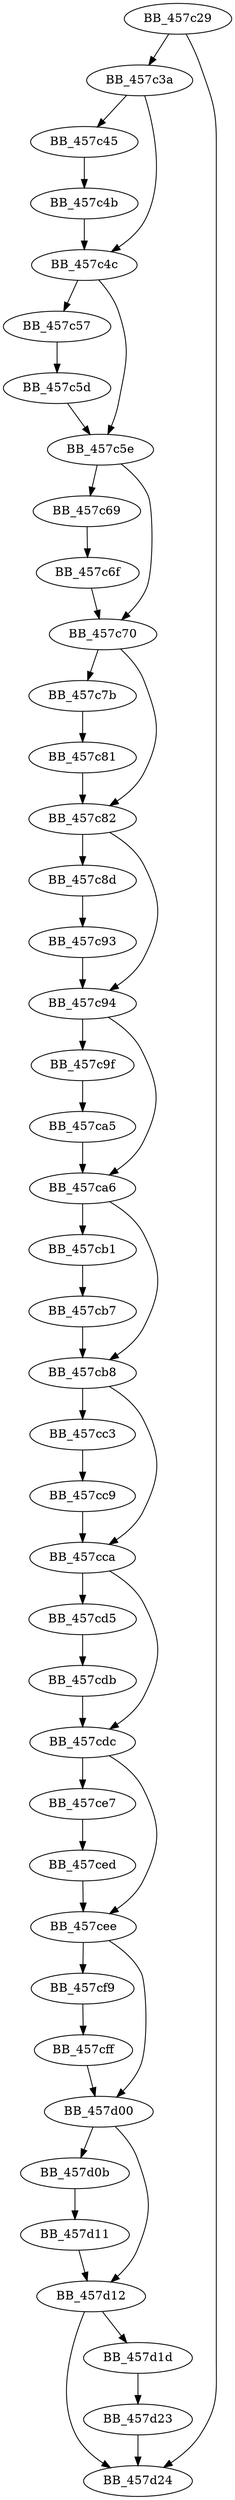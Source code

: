 DiGraph sub_457C29{
BB_457c29->BB_457c3a
BB_457c29->BB_457d24
BB_457c3a->BB_457c45
BB_457c3a->BB_457c4c
BB_457c45->BB_457c4b
BB_457c4b->BB_457c4c
BB_457c4c->BB_457c57
BB_457c4c->BB_457c5e
BB_457c57->BB_457c5d
BB_457c5d->BB_457c5e
BB_457c5e->BB_457c69
BB_457c5e->BB_457c70
BB_457c69->BB_457c6f
BB_457c6f->BB_457c70
BB_457c70->BB_457c7b
BB_457c70->BB_457c82
BB_457c7b->BB_457c81
BB_457c81->BB_457c82
BB_457c82->BB_457c8d
BB_457c82->BB_457c94
BB_457c8d->BB_457c93
BB_457c93->BB_457c94
BB_457c94->BB_457c9f
BB_457c94->BB_457ca6
BB_457c9f->BB_457ca5
BB_457ca5->BB_457ca6
BB_457ca6->BB_457cb1
BB_457ca6->BB_457cb8
BB_457cb1->BB_457cb7
BB_457cb7->BB_457cb8
BB_457cb8->BB_457cc3
BB_457cb8->BB_457cca
BB_457cc3->BB_457cc9
BB_457cc9->BB_457cca
BB_457cca->BB_457cd5
BB_457cca->BB_457cdc
BB_457cd5->BB_457cdb
BB_457cdb->BB_457cdc
BB_457cdc->BB_457ce7
BB_457cdc->BB_457cee
BB_457ce7->BB_457ced
BB_457ced->BB_457cee
BB_457cee->BB_457cf9
BB_457cee->BB_457d00
BB_457cf9->BB_457cff
BB_457cff->BB_457d00
BB_457d00->BB_457d0b
BB_457d00->BB_457d12
BB_457d0b->BB_457d11
BB_457d11->BB_457d12
BB_457d12->BB_457d1d
BB_457d12->BB_457d24
BB_457d1d->BB_457d23
BB_457d23->BB_457d24
}
